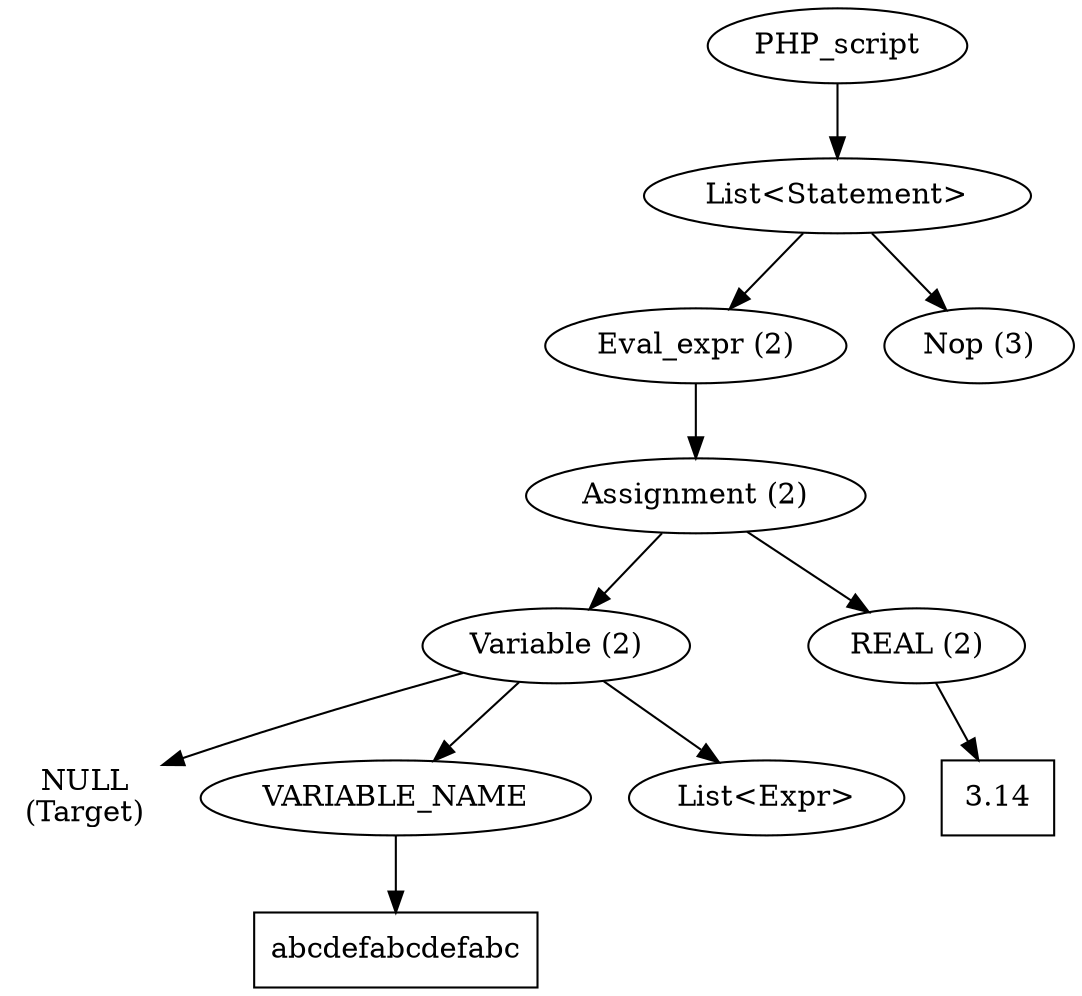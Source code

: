 /*
 * AST in dot format generated by phc -- the PHP compiler
 */

digraph AST {
ordering=out;
node_0 [label="PHP_script"];
node_1 [label="List<Statement>"];
node_0 -> node_1;
node_2 [label="Eval_expr (2)"];
node_1 -> node_2;
node_3 [label="Assignment (2)"];
node_2 -> node_3;
node_4 [label="Variable (2)"];
node_3 -> node_4;
node_5 [label="NULL\n(Target)", shape=plaintext]
node_4 -> node_5;
node_6 [label="VARIABLE_NAME"];
node_4 -> node_6;
node_7 [label="abcdefabcdefabc", shape=box]
node_6 -> node_7;
node_8 [label="List<Expr>"];
node_4 -> node_8;
node_9 [label="REAL (2)"];
node_3 -> node_9;
node_10 [label="3.14", shape=box]
node_9 -> node_10;
node_11 [label="Nop (3)"];
node_1 -> node_11;
}